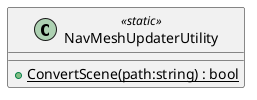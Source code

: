 @startuml
class NavMeshUpdaterUtility <<static>> {
    + {static} ConvertScene(path:string) : bool
}
@enduml
